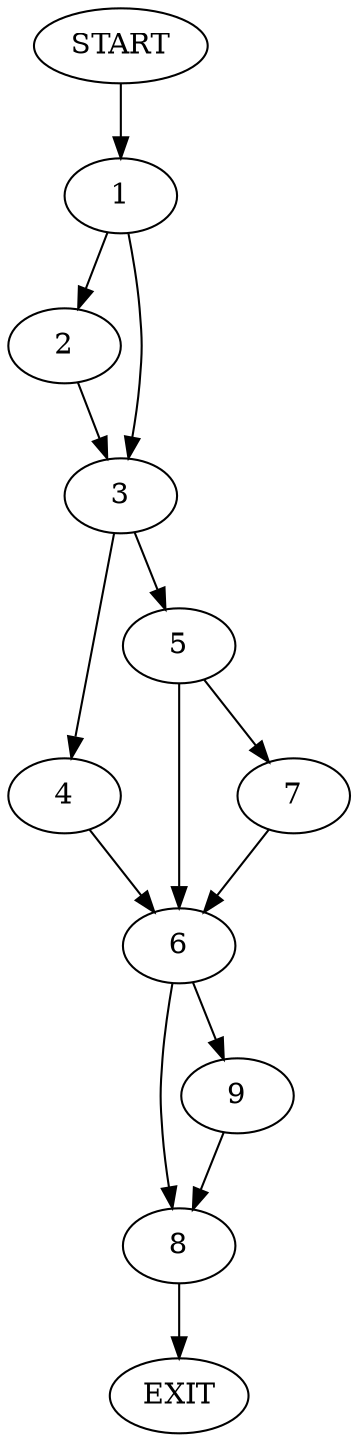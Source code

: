digraph {
0 [label="START"]
10 [label="EXIT"]
0 -> 1
1 -> 2
1 -> 3
3 -> 4
3 -> 5
2 -> 3
4 -> 6
5 -> 6
5 -> 7
6 -> 8
6 -> 9
7 -> 6
8 -> 10
9 -> 8
}
